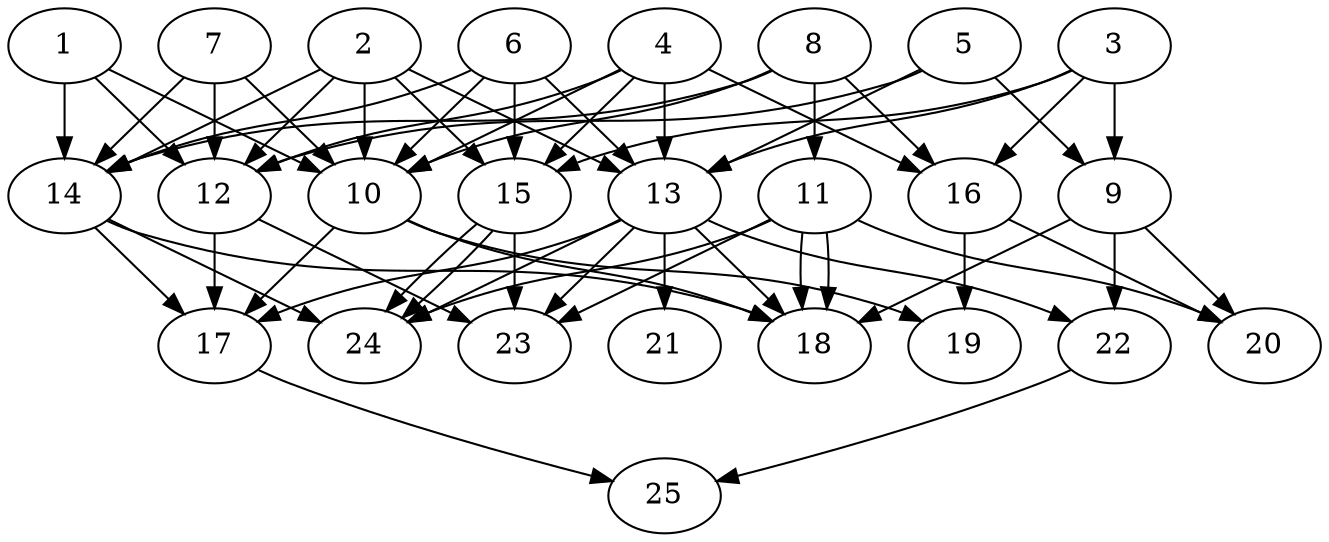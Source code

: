 // DAG automatically generated by daggen at Thu Oct  3 14:00:40 2019
// ./daggen --dot -n 25 --ccr 0.4 --fat 0.7 --regular 0.9 --density 0.9 --mindata 5242880 --maxdata 52428800 
digraph G {
  1 [size="45245440", alpha="0.09", expect_size="18098176"] 
  1 -> 10 [size ="18098176"]
  1 -> 12 [size ="18098176"]
  1 -> 14 [size ="18098176"]
  2 [size="62947840", alpha="0.02", expect_size="25179136"] 
  2 -> 10 [size ="25179136"]
  2 -> 12 [size ="25179136"]
  2 -> 13 [size ="25179136"]
  2 -> 14 [size ="25179136"]
  2 -> 15 [size ="25179136"]
  3 [size="32821760", alpha="0.01", expect_size="13128704"] 
  3 -> 9 [size ="13128704"]
  3 -> 13 [size ="13128704"]
  3 -> 15 [size ="13128704"]
  3 -> 16 [size ="13128704"]
  4 [size="35243520", alpha="0.13", expect_size="14097408"] 
  4 -> 10 [size ="14097408"]
  4 -> 12 [size ="14097408"]
  4 -> 13 [size ="14097408"]
  4 -> 15 [size ="14097408"]
  4 -> 16 [size ="14097408"]
  5 [size="88450560", alpha="0.15", expect_size="35380224"] 
  5 -> 9 [size ="35380224"]
  5 -> 12 [size ="35380224"]
  5 -> 13 [size ="35380224"]
  6 [size="73589760", alpha="0.19", expect_size="29435904"] 
  6 -> 10 [size ="29435904"]
  6 -> 13 [size ="29435904"]
  6 -> 14 [size ="29435904"]
  6 -> 15 [size ="29435904"]
  7 [size="67614720", alpha="0.05", expect_size="27045888"] 
  7 -> 10 [size ="27045888"]
  7 -> 12 [size ="27045888"]
  7 -> 14 [size ="27045888"]
  8 [size="55731200", alpha="0.00", expect_size="22292480"] 
  8 -> 10 [size ="22292480"]
  8 -> 11 [size ="22292480"]
  8 -> 14 [size ="22292480"]
  8 -> 16 [size ="22292480"]
  9 [size="42165760", alpha="0.06", expect_size="16866304"] 
  9 -> 18 [size ="16866304"]
  9 -> 20 [size ="16866304"]
  9 -> 22 [size ="16866304"]
  10 [size="79700480", alpha="0.14", expect_size="31880192"] 
  10 -> 17 [size ="31880192"]
  10 -> 18 [size ="31880192"]
  10 -> 19 [size ="31880192"]
  11 [size="46888960", alpha="0.14", expect_size="18755584"] 
  11 -> 18 [size ="18755584"]
  11 -> 18 [size ="18755584"]
  11 -> 20 [size ="18755584"]
  11 -> 23 [size ="18755584"]
  11 -> 24 [size ="18755584"]
  12 [size="99307520", alpha="0.15", expect_size="39723008"] 
  12 -> 17 [size ="39723008"]
  12 -> 23 [size ="39723008"]
  13 [size="111772160", alpha="0.00", expect_size="44708864"] 
  13 -> 17 [size ="44708864"]
  13 -> 18 [size ="44708864"]
  13 -> 21 [size ="44708864"]
  13 -> 22 [size ="44708864"]
  13 -> 23 [size ="44708864"]
  13 -> 24 [size ="44708864"]
  14 [size="118013440", alpha="0.01", expect_size="47205376"] 
  14 -> 17 [size ="47205376"]
  14 -> 18 [size ="47205376"]
  14 -> 24 [size ="47205376"]
  15 [size="77030400", alpha="0.17", expect_size="30812160"] 
  15 -> 23 [size ="30812160"]
  15 -> 24 [size ="30812160"]
  15 -> 24 [size ="30812160"]
  16 [size="46023680", alpha="0.10", expect_size="18409472"] 
  16 -> 19 [size ="18409472"]
  16 -> 20 [size ="18409472"]
  17 [size="37537280", alpha="0.11", expect_size="15014912"] 
  17 -> 25 [size ="15014912"]
  18 [size="67348480", alpha="0.15", expect_size="26939392"] 
  19 [size="69140480", alpha="0.03", expect_size="27656192"] 
  20 [size="106457600", alpha="0.18", expect_size="42583040"] 
  21 [size="71628800", alpha="0.19", expect_size="28651520"] 
  22 [size="33971200", alpha="0.08", expect_size="13588480"] 
  22 -> 25 [size ="13588480"]
  23 [size="121658880", alpha="0.20", expect_size="48663552"] 
  24 [size="123189760", alpha="0.16", expect_size="49275904"] 
  25 [size="129044480", alpha="0.05", expect_size="51617792"] 
}
